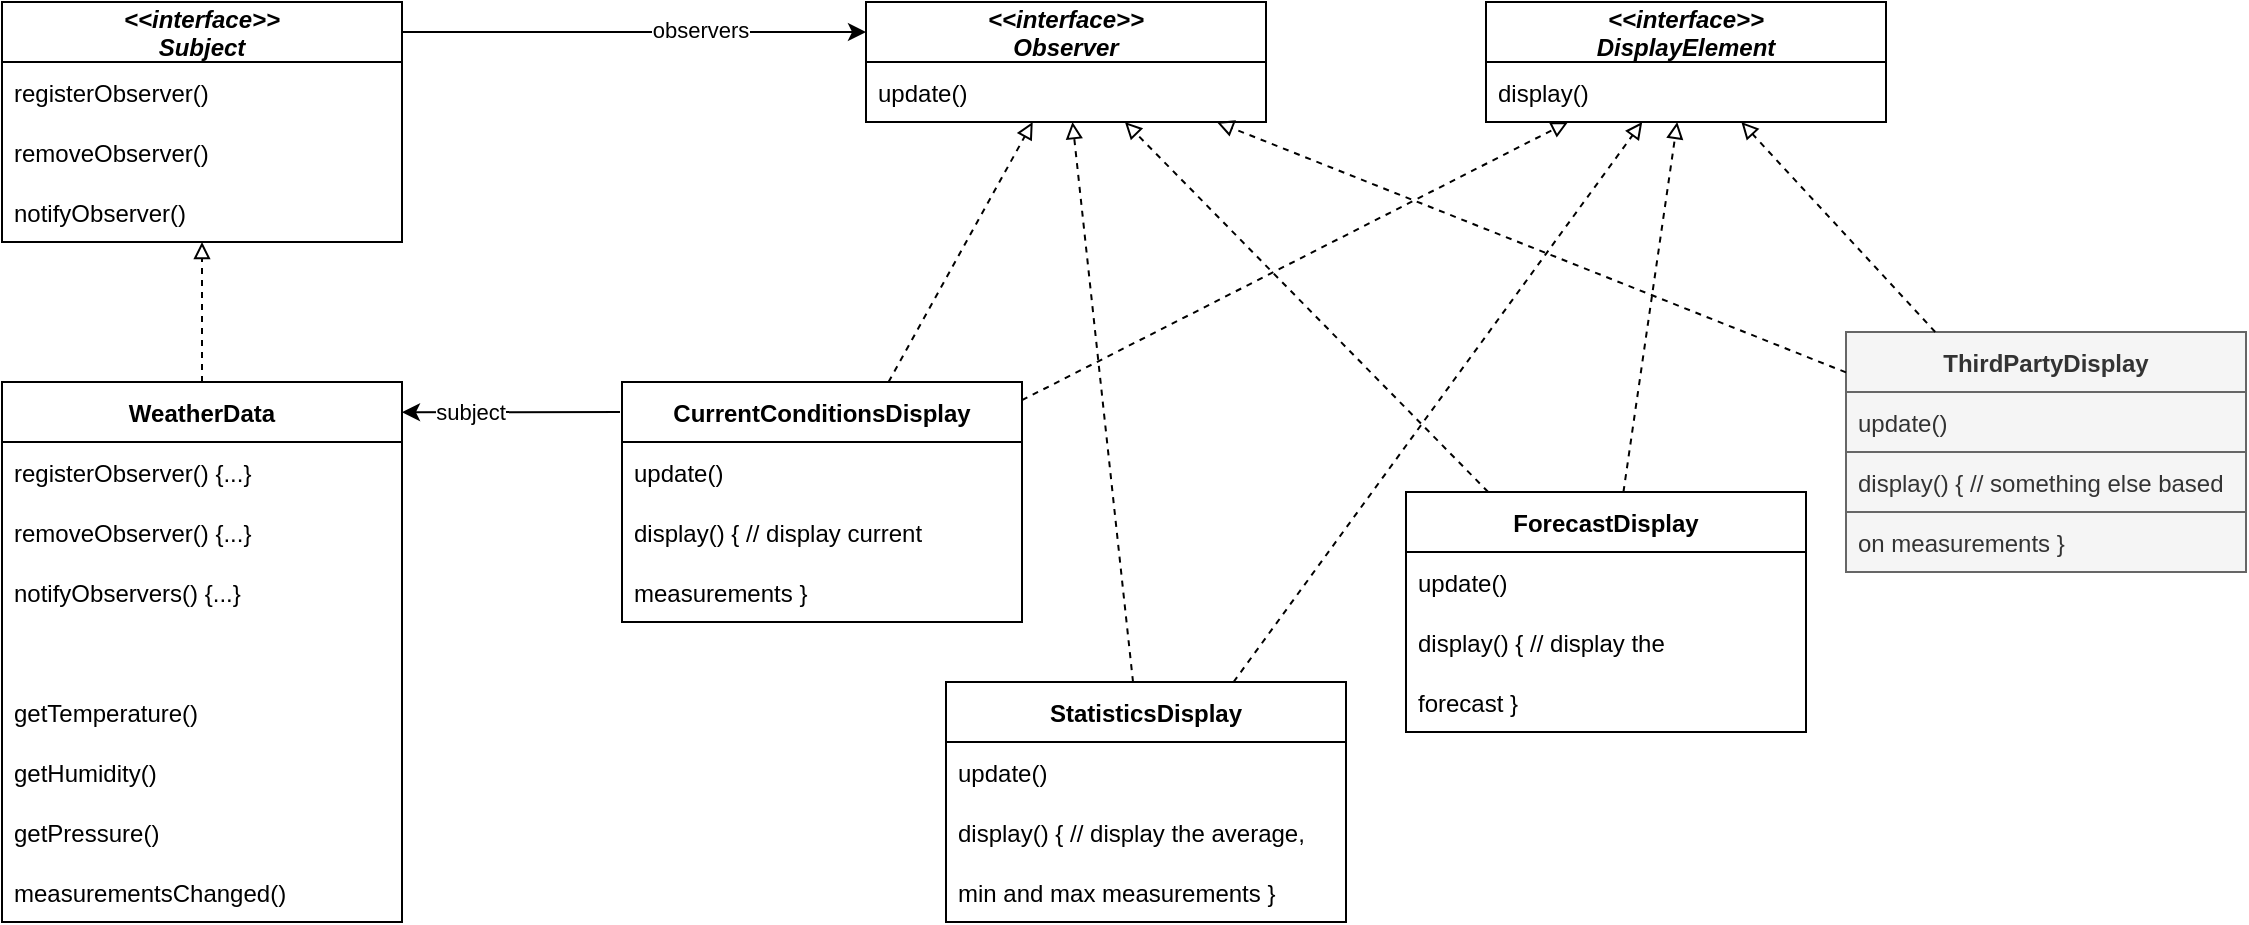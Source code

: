 <mxfile version="20.7.4" type="device"><diagram id="ahAyE9eUKxN_0jiChCt0" name="Sayfa -1"><mxGraphModel dx="1404" dy="837" grid="1" gridSize="10" guides="1" tooltips="1" connect="1" arrows="1" fold="1" page="1" pageScale="1" pageWidth="827" pageHeight="1169" math="0" shadow="0"><root><mxCell id="0"/><mxCell id="1" parent="0"/><mxCell id="x5Z5FLF_16gijlX6hyeA-1" value="&lt;&lt;interface&gt;&gt;&#10;Subject" style="swimlane;fontStyle=3;childLayout=stackLayout;horizontal=1;startSize=30;horizontalStack=0;resizeParent=1;resizeParentMax=0;resizeLast=0;collapsible=1;marginBottom=0;" parent="1" vertex="1"><mxGeometry x="280" y="355" width="200" height="120" as="geometry"/></mxCell><mxCell id="x5Z5FLF_16gijlX6hyeA-2" value="registerObserver()" style="text;strokeColor=none;fillColor=none;align=left;verticalAlign=middle;spacingLeft=4;spacingRight=4;overflow=hidden;points=[[0,0.5],[1,0.5]];portConstraint=eastwest;rotatable=0;" parent="x5Z5FLF_16gijlX6hyeA-1" vertex="1"><mxGeometry y="30" width="200" height="30" as="geometry"/></mxCell><mxCell id="x5Z5FLF_16gijlX6hyeA-3" value="removeObserver()" style="text;strokeColor=none;fillColor=none;align=left;verticalAlign=middle;spacingLeft=4;spacingRight=4;overflow=hidden;points=[[0,0.5],[1,0.5]];portConstraint=eastwest;rotatable=0;" parent="x5Z5FLF_16gijlX6hyeA-1" vertex="1"><mxGeometry y="60" width="200" height="30" as="geometry"/></mxCell><mxCell id="x5Z5FLF_16gijlX6hyeA-4" value="notifyObserver()" style="text;strokeColor=none;fillColor=none;align=left;verticalAlign=middle;spacingLeft=4;spacingRight=4;overflow=hidden;points=[[0,0.5],[1,0.5]];portConstraint=eastwest;rotatable=0;" parent="x5Z5FLF_16gijlX6hyeA-1" vertex="1"><mxGeometry y="90" width="200" height="30" as="geometry"/></mxCell><mxCell id="x5Z5FLF_16gijlX6hyeA-5" value="&lt;&lt;interface&gt;&gt;&#10;Observer" style="swimlane;fontStyle=3;childLayout=stackLayout;horizontal=1;startSize=30;horizontalStack=0;resizeParent=1;resizeParentMax=0;resizeLast=0;collapsible=1;marginBottom=0;" parent="1" vertex="1"><mxGeometry x="712" y="355" width="200" height="60" as="geometry"/></mxCell><mxCell id="x5Z5FLF_16gijlX6hyeA-6" value="update()" style="text;strokeColor=none;fillColor=none;align=left;verticalAlign=middle;spacingLeft=4;spacingRight=4;overflow=hidden;points=[[0,0.5],[1,0.5]];portConstraint=eastwest;rotatable=0;" parent="x5Z5FLF_16gijlX6hyeA-5" vertex="1"><mxGeometry y="30" width="200" height="30" as="geometry"/></mxCell><mxCell id="x5Z5FLF_16gijlX6hyeA-9" value="" style="endArrow=classic;html=1;rounded=0;entryX=0;entryY=0.25;entryDx=0;entryDy=0;" parent="1" target="x5Z5FLF_16gijlX6hyeA-5" edge="1"><mxGeometry width="50" height="50" relative="1" as="geometry"><mxPoint x="480" y="370" as="sourcePoint"/><mxPoint x="560" y="495" as="targetPoint"/></mxGeometry></mxCell><mxCell id="x5Z5FLF_16gijlX6hyeA-11" value="observers" style="edgeLabel;html=1;align=center;verticalAlign=middle;resizable=0;points=[];" parent="x5Z5FLF_16gijlX6hyeA-9" vertex="1" connectable="0"><mxGeometry x="0.331" y="-1" relative="1" as="geometry"><mxPoint x="-6" y="-2" as="offset"/></mxGeometry></mxCell><mxCell id="x5Z5FLF_16gijlX6hyeA-12" value="WeatherData" style="swimlane;fontStyle=1;childLayout=stackLayout;horizontal=1;startSize=30;horizontalStack=0;resizeParent=1;resizeParentMax=0;resizeLast=0;collapsible=1;marginBottom=0;" parent="1" vertex="1"><mxGeometry x="280" y="545" width="200" height="270" as="geometry"/></mxCell><mxCell id="x5Z5FLF_16gijlX6hyeA-13" value="registerObserver() {...}" style="text;strokeColor=none;fillColor=none;align=left;verticalAlign=middle;spacingLeft=4;spacingRight=4;overflow=hidden;points=[[0,0.5],[1,0.5]];portConstraint=eastwest;rotatable=0;" parent="x5Z5FLF_16gijlX6hyeA-12" vertex="1"><mxGeometry y="30" width="200" height="30" as="geometry"/></mxCell><mxCell id="x5Z5FLF_16gijlX6hyeA-14" value="removeObserver() {...}" style="text;strokeColor=none;fillColor=none;align=left;verticalAlign=middle;spacingLeft=4;spacingRight=4;overflow=hidden;points=[[0,0.5],[1,0.5]];portConstraint=eastwest;rotatable=0;" parent="x5Z5FLF_16gijlX6hyeA-12" vertex="1"><mxGeometry y="60" width="200" height="30" as="geometry"/></mxCell><mxCell id="x5Z5FLF_16gijlX6hyeA-15" value="notifyObservers() {...}" style="text;strokeColor=none;fillColor=none;align=left;verticalAlign=middle;spacingLeft=4;spacingRight=4;overflow=hidden;points=[[0,0.5],[1,0.5]];portConstraint=eastwest;rotatable=0;" parent="x5Z5FLF_16gijlX6hyeA-12" vertex="1"><mxGeometry y="90" width="200" height="30" as="geometry"/></mxCell><mxCell id="x5Z5FLF_16gijlX6hyeA-16" value=" " style="text;strokeColor=none;fillColor=none;align=left;verticalAlign=middle;spacingLeft=4;spacingRight=4;overflow=hidden;points=[[0,0.5],[1,0.5]];portConstraint=eastwest;rotatable=0;" parent="x5Z5FLF_16gijlX6hyeA-12" vertex="1"><mxGeometry y="120" width="200" height="30" as="geometry"/></mxCell><mxCell id="x5Z5FLF_16gijlX6hyeA-17" value="getTemperature()" style="text;strokeColor=none;fillColor=none;align=left;verticalAlign=middle;spacingLeft=4;spacingRight=4;overflow=hidden;points=[[0,0.5],[1,0.5]];portConstraint=eastwest;rotatable=0;" parent="x5Z5FLF_16gijlX6hyeA-12" vertex="1"><mxGeometry y="150" width="200" height="30" as="geometry"/></mxCell><mxCell id="x5Z5FLF_16gijlX6hyeA-18" value="getHumidity()" style="text;strokeColor=none;fillColor=none;align=left;verticalAlign=middle;spacingLeft=4;spacingRight=4;overflow=hidden;points=[[0,0.5],[1,0.5]];portConstraint=eastwest;rotatable=0;" parent="x5Z5FLF_16gijlX6hyeA-12" vertex="1"><mxGeometry y="180" width="200" height="30" as="geometry"/></mxCell><mxCell id="tvLRvJ8byEcCb4im2Dpi-1" value="getPressure()" style="text;strokeColor=none;fillColor=none;align=left;verticalAlign=middle;spacingLeft=4;spacingRight=4;overflow=hidden;points=[[0,0.5],[1,0.5]];portConstraint=eastwest;rotatable=0;" parent="x5Z5FLF_16gijlX6hyeA-12" vertex="1"><mxGeometry y="210" width="200" height="30" as="geometry"/></mxCell><mxCell id="tvLRvJ8byEcCb4im2Dpi-2" value="measurementsChanged()" style="text;strokeColor=none;fillColor=none;align=left;verticalAlign=middle;spacingLeft=4;spacingRight=4;overflow=hidden;points=[[0,0.5],[1,0.5]];portConstraint=eastwest;rotatable=0;" parent="x5Z5FLF_16gijlX6hyeA-12" vertex="1"><mxGeometry y="240" width="200" height="30" as="geometry"/></mxCell><mxCell id="x5Z5FLF_16gijlX6hyeA-19" value="CurrentConditionsDisplay" style="swimlane;fontStyle=1;childLayout=stackLayout;horizontal=1;startSize=30;horizontalStack=0;resizeParent=1;resizeParentMax=0;resizeLast=0;collapsible=1;marginBottom=0;" parent="1" vertex="1"><mxGeometry x="590" y="545" width="200" height="120" as="geometry"/></mxCell><mxCell id="x5Z5FLF_16gijlX6hyeA-20" value="update()" style="text;strokeColor=none;fillColor=none;align=left;verticalAlign=middle;spacingLeft=4;spacingRight=4;overflow=hidden;points=[[0,0.5],[1,0.5]];portConstraint=eastwest;rotatable=0;" parent="x5Z5FLF_16gijlX6hyeA-19" vertex="1"><mxGeometry y="30" width="200" height="30" as="geometry"/></mxCell><mxCell id="x5Z5FLF_16gijlX6hyeA-21" value="display() { // display current" style="text;strokeColor=none;fillColor=none;align=left;verticalAlign=middle;spacingLeft=4;spacingRight=4;overflow=hidden;points=[[0,0.5],[1,0.5]];portConstraint=eastwest;rotatable=0;" parent="x5Z5FLF_16gijlX6hyeA-19" vertex="1"><mxGeometry y="60" width="200" height="30" as="geometry"/></mxCell><mxCell id="tvLRvJ8byEcCb4im2Dpi-3" value="measurements }" style="text;strokeColor=none;fillColor=none;align=left;verticalAlign=middle;spacingLeft=4;spacingRight=4;overflow=hidden;points=[[0,0.5],[1,0.5]];portConstraint=eastwest;rotatable=0;" parent="x5Z5FLF_16gijlX6hyeA-19" vertex="1"><mxGeometry y="90" width="200" height="30" as="geometry"/></mxCell><mxCell id="x5Z5FLF_16gijlX6hyeA-26" value="" style="endArrow=classic;html=1;rounded=0;entryX=1;entryY=0.056;entryDx=0;entryDy=0;entryPerimeter=0;exitX=-0.005;exitY=0.125;exitDx=0;exitDy=0;exitPerimeter=0;" parent="1" source="x5Z5FLF_16gijlX6hyeA-19" target="x5Z5FLF_16gijlX6hyeA-12" edge="1"><mxGeometry width="50" height="50" relative="1" as="geometry"><mxPoint x="562" y="550" as="sourcePoint"/><mxPoint x="492" y="550" as="targetPoint"/></mxGeometry></mxCell><mxCell id="x5Z5FLF_16gijlX6hyeA-27" value="subject" style="edgeLabel;html=1;align=center;verticalAlign=middle;resizable=0;points=[];" parent="x5Z5FLF_16gijlX6hyeA-26" vertex="1" connectable="0"><mxGeometry x="0.331" y="-1" relative="1" as="geometry"><mxPoint x="-3" y="1" as="offset"/></mxGeometry></mxCell><mxCell id="x5Z5FLF_16gijlX6hyeA-28" value="" style="endArrow=block;html=1;rounded=0;dashed=1;endFill=0;" parent="1" source="x5Z5FLF_16gijlX6hyeA-12" target="x5Z5FLF_16gijlX6hyeA-1" edge="1"><mxGeometry width="50" height="50" relative="1" as="geometry"><mxPoint x="200" y="565" as="sourcePoint"/><mxPoint x="250" y="515" as="targetPoint"/></mxGeometry></mxCell><mxCell id="x5Z5FLF_16gijlX6hyeA-29" value="" style="endArrow=block;html=1;rounded=0;dashed=1;endFill=0;" parent="1" source="x5Z5FLF_16gijlX6hyeA-19" target="x5Z5FLF_16gijlX6hyeA-5" edge="1"><mxGeometry width="50" height="50" relative="1" as="geometry"><mxPoint x="720" y="465" as="sourcePoint"/><mxPoint x="720" y="395" as="targetPoint"/></mxGeometry></mxCell><mxCell id="tvLRvJ8byEcCb4im2Dpi-4" value="&lt;&lt;interface&gt;&gt;&#10;DisplayElement" style="swimlane;fontStyle=3;childLayout=stackLayout;horizontal=1;startSize=30;horizontalStack=0;resizeParent=1;resizeParentMax=0;resizeLast=0;collapsible=1;marginBottom=0;" parent="1" vertex="1"><mxGeometry x="1022" y="355" width="200" height="60" as="geometry"/></mxCell><mxCell id="tvLRvJ8byEcCb4im2Dpi-5" value="display()" style="text;strokeColor=none;fillColor=none;align=left;verticalAlign=middle;spacingLeft=4;spacingRight=4;overflow=hidden;points=[[0,0.5],[1,0.5]];portConstraint=eastwest;rotatable=0;" parent="tvLRvJ8byEcCb4im2Dpi-4" vertex="1"><mxGeometry y="30" width="200" height="30" as="geometry"/></mxCell><mxCell id="tvLRvJ8byEcCb4im2Dpi-6" value="StatisticsDisplay" style="swimlane;fontStyle=1;childLayout=stackLayout;horizontal=1;startSize=30;horizontalStack=0;resizeParent=1;resizeParentMax=0;resizeLast=0;collapsible=1;marginBottom=0;" parent="1" vertex="1"><mxGeometry x="752" y="695" width="200" height="120" as="geometry"/></mxCell><mxCell id="tvLRvJ8byEcCb4im2Dpi-7" value="update()" style="text;strokeColor=none;fillColor=none;align=left;verticalAlign=middle;spacingLeft=4;spacingRight=4;overflow=hidden;points=[[0,0.5],[1,0.5]];portConstraint=eastwest;rotatable=0;" parent="tvLRvJ8byEcCb4im2Dpi-6" vertex="1"><mxGeometry y="30" width="200" height="30" as="geometry"/></mxCell><mxCell id="tvLRvJ8byEcCb4im2Dpi-8" value="display() { // display the average," style="text;strokeColor=none;fillColor=none;align=left;verticalAlign=middle;spacingLeft=4;spacingRight=4;overflow=hidden;points=[[0,0.5],[1,0.5]];portConstraint=eastwest;rotatable=0;" parent="tvLRvJ8byEcCb4im2Dpi-6" vertex="1"><mxGeometry y="60" width="200" height="30" as="geometry"/></mxCell><mxCell id="tvLRvJ8byEcCb4im2Dpi-9" value="min and max measurements }" style="text;strokeColor=none;fillColor=none;align=left;verticalAlign=middle;spacingLeft=4;spacingRight=4;overflow=hidden;points=[[0,0.5],[1,0.5]];portConstraint=eastwest;rotatable=0;" parent="tvLRvJ8byEcCb4im2Dpi-6" vertex="1"><mxGeometry y="90" width="200" height="30" as="geometry"/></mxCell><mxCell id="tvLRvJ8byEcCb4im2Dpi-10" value="ForecastDisplay" style="swimlane;fontStyle=1;childLayout=stackLayout;horizontal=1;startSize=30;horizontalStack=0;resizeParent=1;resizeParentMax=0;resizeLast=0;collapsible=1;marginBottom=0;" parent="1" vertex="1"><mxGeometry x="982" y="600" width="200" height="120" as="geometry"/></mxCell><mxCell id="tvLRvJ8byEcCb4im2Dpi-11" value="update()" style="text;strokeColor=none;fillColor=none;align=left;verticalAlign=middle;spacingLeft=4;spacingRight=4;overflow=hidden;points=[[0,0.5],[1,0.5]];portConstraint=eastwest;rotatable=0;" parent="tvLRvJ8byEcCb4im2Dpi-10" vertex="1"><mxGeometry y="30" width="200" height="30" as="geometry"/></mxCell><mxCell id="tvLRvJ8byEcCb4im2Dpi-12" value="display() { // display the" style="text;strokeColor=none;fillColor=none;align=left;verticalAlign=middle;spacingLeft=4;spacingRight=4;overflow=hidden;points=[[0,0.5],[1,0.5]];portConstraint=eastwest;rotatable=0;" parent="tvLRvJ8byEcCb4im2Dpi-10" vertex="1"><mxGeometry y="60" width="200" height="30" as="geometry"/></mxCell><mxCell id="tvLRvJ8byEcCb4im2Dpi-13" value="forecast }" style="text;strokeColor=none;fillColor=none;align=left;verticalAlign=middle;spacingLeft=4;spacingRight=4;overflow=hidden;points=[[0,0.5],[1,0.5]];portConstraint=eastwest;rotatable=0;" parent="tvLRvJ8byEcCb4im2Dpi-10" vertex="1"><mxGeometry y="90" width="200" height="30" as="geometry"/></mxCell><mxCell id="tvLRvJ8byEcCb4im2Dpi-14" value="ThirdPartyDisplay" style="swimlane;fontStyle=1;childLayout=stackLayout;horizontal=1;startSize=30;horizontalStack=0;resizeParent=1;resizeParentMax=0;resizeLast=0;collapsible=1;marginBottom=0;fillColor=#f5f5f5;fontColor=#333333;strokeColor=#666666;" parent="1" vertex="1"><mxGeometry x="1202" y="520" width="200" height="120" as="geometry"/></mxCell><mxCell id="tvLRvJ8byEcCb4im2Dpi-15" value="update()" style="text;strokeColor=#666666;fillColor=#f5f5f5;align=left;verticalAlign=middle;spacingLeft=4;spacingRight=4;overflow=hidden;points=[[0,0.5],[1,0.5]];portConstraint=eastwest;rotatable=0;fontColor=#333333;" parent="tvLRvJ8byEcCb4im2Dpi-14" vertex="1"><mxGeometry y="30" width="200" height="30" as="geometry"/></mxCell><mxCell id="tvLRvJ8byEcCb4im2Dpi-16" value="display() { // something else based" style="text;strokeColor=#666666;fillColor=#f5f5f5;align=left;verticalAlign=middle;spacingLeft=4;spacingRight=4;overflow=hidden;points=[[0,0.5],[1,0.5]];portConstraint=eastwest;rotatable=0;fontColor=#333333;" parent="tvLRvJ8byEcCb4im2Dpi-14" vertex="1"><mxGeometry y="60" width="200" height="30" as="geometry"/></mxCell><mxCell id="tvLRvJ8byEcCb4im2Dpi-17" value="on measurements }" style="text;strokeColor=#666666;fillColor=#f5f5f5;align=left;verticalAlign=middle;spacingLeft=4;spacingRight=4;overflow=hidden;points=[[0,0.5],[1,0.5]];portConstraint=eastwest;rotatable=0;fontColor=#333333;" parent="tvLRvJ8byEcCb4im2Dpi-14" vertex="1"><mxGeometry y="90" width="200" height="30" as="geometry"/></mxCell><mxCell id="tvLRvJ8byEcCb4im2Dpi-18" value="" style="endArrow=block;html=1;rounded=0;dashed=1;endFill=0;" parent="1" source="x5Z5FLF_16gijlX6hyeA-19" target="tvLRvJ8byEcCb4im2Dpi-4" edge="1"><mxGeometry width="50" height="50" relative="1" as="geometry"><mxPoint x="902" y="490" as="sourcePoint"/><mxPoint x="974.091" y="360" as="targetPoint"/></mxGeometry></mxCell><mxCell id="tvLRvJ8byEcCb4im2Dpi-19" value="" style="endArrow=block;html=1;rounded=0;dashed=1;endFill=0;" parent="1" source="tvLRvJ8byEcCb4im2Dpi-6" target="x5Z5FLF_16gijlX6hyeA-5" edge="1"><mxGeometry width="50" height="50" relative="1" as="geometry"><mxPoint x="912" y="570" as="sourcePoint"/><mxPoint x="984.091" y="440" as="targetPoint"/></mxGeometry></mxCell><mxCell id="tvLRvJ8byEcCb4im2Dpi-20" value="" style="endArrow=block;html=1;rounded=0;dashed=1;endFill=0;" parent="1" source="tvLRvJ8byEcCb4im2Dpi-10" target="x5Z5FLF_16gijlX6hyeA-5" edge="1"><mxGeometry width="50" height="50" relative="1" as="geometry"><mxPoint x="882" y="580" as="sourcePoint"/><mxPoint x="954.091" y="450" as="targetPoint"/></mxGeometry></mxCell><mxCell id="tvLRvJ8byEcCb4im2Dpi-21" value="" style="endArrow=block;html=1;rounded=0;dashed=1;endFill=0;" parent="1" source="tvLRvJ8byEcCb4im2Dpi-6" target="tvLRvJ8byEcCb4im2Dpi-4" edge="1"><mxGeometry width="50" height="50" relative="1" as="geometry"><mxPoint x="892" y="600" as="sourcePoint"/><mxPoint x="964.091" y="470" as="targetPoint"/></mxGeometry></mxCell><mxCell id="tvLRvJ8byEcCb4im2Dpi-22" value="" style="endArrow=block;html=1;rounded=0;dashed=1;endFill=0;" parent="1" source="tvLRvJ8byEcCb4im2Dpi-10" target="tvLRvJ8byEcCb4im2Dpi-4" edge="1"><mxGeometry width="50" height="50" relative="1" as="geometry"><mxPoint x="1082" y="540" as="sourcePoint"/><mxPoint x="1154.091" y="410" as="targetPoint"/></mxGeometry></mxCell><mxCell id="tvLRvJ8byEcCb4im2Dpi-23" value="" style="endArrow=block;html=1;rounded=0;dashed=1;endFill=0;" parent="1" source="tvLRvJ8byEcCb4im2Dpi-14" target="tvLRvJ8byEcCb4im2Dpi-4" edge="1"><mxGeometry width="50" height="50" relative="1" as="geometry"><mxPoint x="1142" y="500" as="sourcePoint"/><mxPoint x="1214.091" y="370" as="targetPoint"/></mxGeometry></mxCell><mxCell id="tvLRvJ8byEcCb4im2Dpi-24" value="" style="endArrow=block;html=1;rounded=0;dashed=1;endFill=0;" parent="1" source="tvLRvJ8byEcCb4im2Dpi-14" target="x5Z5FLF_16gijlX6hyeA-5" edge="1"><mxGeometry width="50" height="50" relative="1" as="geometry"><mxPoint x="1162" y="490" as="sourcePoint"/><mxPoint x="1234.091" y="360" as="targetPoint"/></mxGeometry></mxCell></root></mxGraphModel></diagram></mxfile>